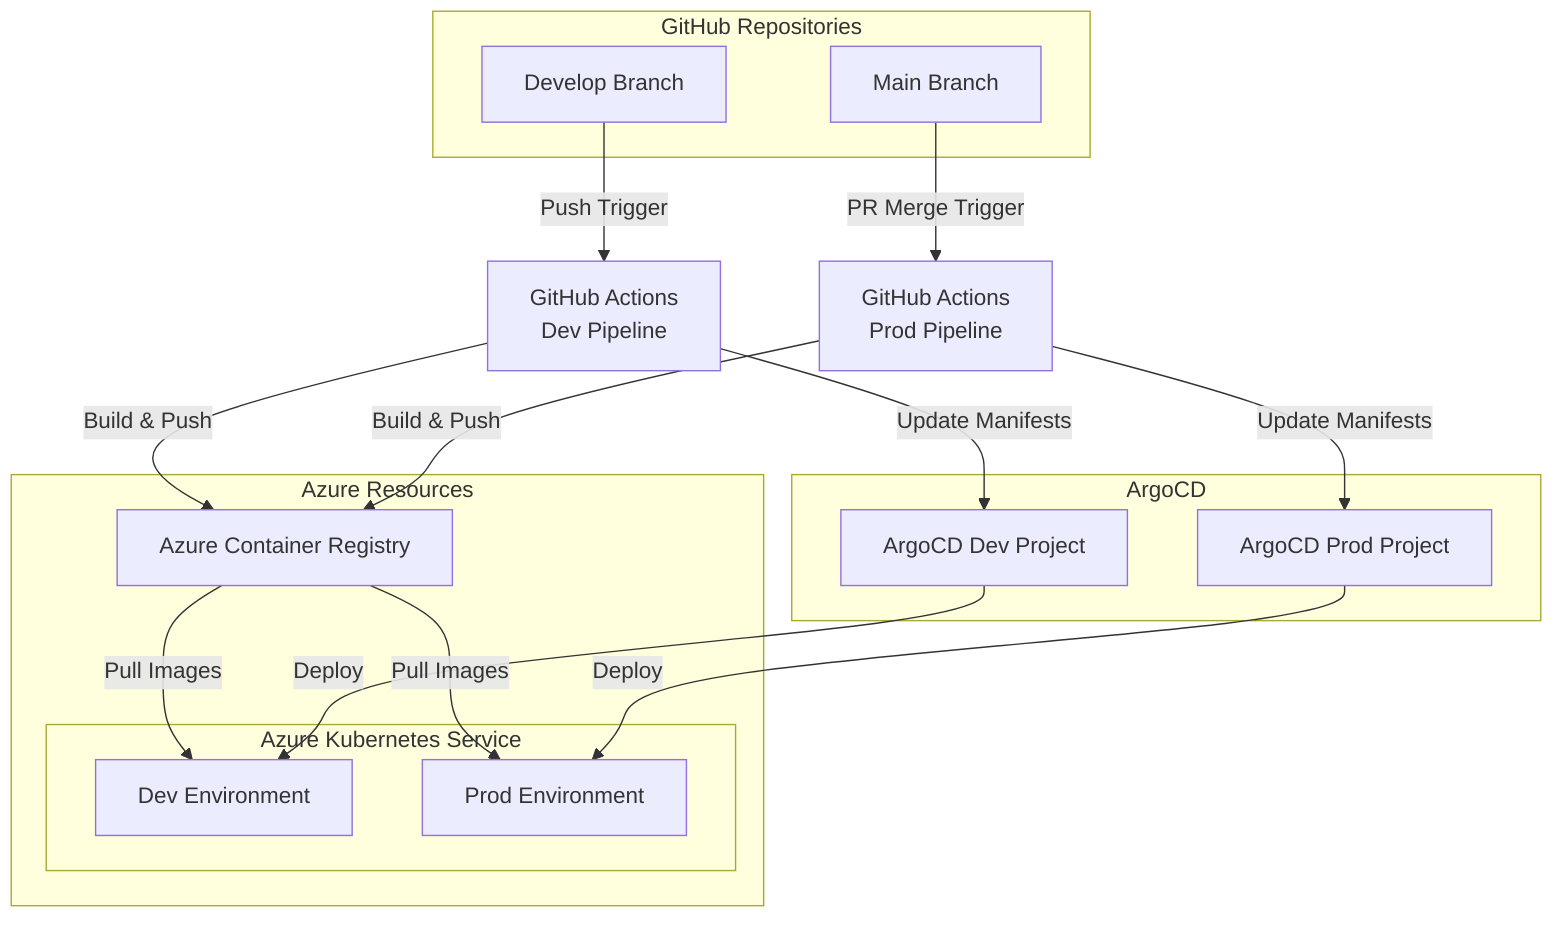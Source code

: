flowchart TD
    subgraph GitHub["GitHub Repositories"]
        Dev["Develop Branch"]
        Main["Main Branch"]
    end
    
    subgraph Azure["Azure Resources"]
        subgraph AKS["Azure Kubernetes Service"]
            DevEnv["Dev Environment"]
            ProdEnv["Prod Environment"]
        end
        ACR["Azure Container Registry"]
    end
    
    subgraph ArgoCD["ArgoCD"]
        ArgoDev["ArgoCD Dev Project"]
        ArgoProd["ArgoCD Prod Project"]
    end
    
    Dev -->|Push Trigger| GHADev["GitHub Actions\nDev Pipeline"]
    Main -->|PR Merge Trigger| GHAProd["GitHub Actions\nProd Pipeline"]
    
    GHADev -->|Build & Push| ACR
    GHAProd -->|Build & Push| ACR
    
    ACR -->|Pull Images| DevEnv
    ACR -->|Pull Images| ProdEnv
    
    GHADev -->|Update Manifests| ArgoDev
    GHAProd -->|Update Manifests| ArgoProd
    
    ArgoDev -->|Deploy| DevEnv
    ArgoProd -->|Deploy| ProdEnv